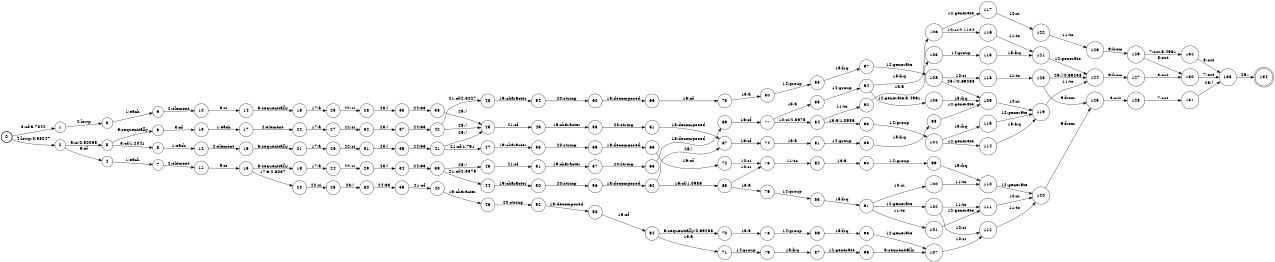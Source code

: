 digraph FST {
rankdir = LR;
size = "8.5,11";
label = "";
center = 1;
orientation = Portrait;
ranksep = "0.4";
nodesep = "0.25";
0 [label = "0", shape = circle, style = bold, fontsize = 14]
	0 -> 1 [label = "3:of/3.7842", fontsize = 14];
	0 -> 2 [label = "4:lowp/0.98047", fontsize = 14];
1 [label = "1", shape = circle, style = solid, fontsize = 14]
	1 -> 3 [label = "4:lowp", fontsize = 14];
2 [label = "2", shape = circle, style = solid, fontsize = 14]
	2 -> 4 [label = "3:of", fontsize = 14];
	2 -> 5 [label = "5:is/0.50098", fontsize = 14];
3 [label = "3", shape = circle, style = solid, fontsize = 14]
	3 -> 6 [label = "1:each", fontsize = 14];
4 [label = "4", shape = circle, style = solid, fontsize = 14]
	4 -> 7 [label = "1:each", fontsize = 14];
5 [label = "5", shape = circle, style = solid, fontsize = 14]
	5 -> 8 [label = "3:of/1.2041", fontsize = 14];
	5 -> 9 [label = "6:sequentially", fontsize = 14];
6 [label = "6", shape = circle, style = solid, fontsize = 14]
	6 -> 10 [label = "2:element", fontsize = 14];
7 [label = "7", shape = circle, style = solid, fontsize = 14]
	7 -> 11 [label = "2:element", fontsize = 14];
8 [label = "8", shape = circle, style = solid, fontsize = 14]
	8 -> 12 [label = "1:each", fontsize = 14];
9 [label = "9", shape = circle, style = solid, fontsize = 14]
	9 -> 13 [label = "3:of", fontsize = 14];
10 [label = "10", shape = circle, style = solid, fontsize = 14]
	10 -> 14 [label = "5:is", fontsize = 14];
11 [label = "11", shape = circle, style = solid, fontsize = 14]
	11 -> 15 [label = "5:is", fontsize = 14];
12 [label = "12", shape = circle, style = solid, fontsize = 14]
	12 -> 16 [label = "2:element", fontsize = 14];
13 [label = "13", shape = circle, style = solid, fontsize = 14]
	13 -> 17 [label = "1:each", fontsize = 14];
14 [label = "14", shape = circle, style = solid, fontsize = 14]
	14 -> 18 [label = "6:sequentially", fontsize = 14];
15 [label = "15", shape = circle, style = solid, fontsize = 14]
	15 -> 19 [label = "6:sequentially", fontsize = 14];
	15 -> 20 [label = "17:a/2.8037", fontsize = 14];
16 [label = "16", shape = circle, style = solid, fontsize = 14]
	16 -> 21 [label = "6:sequentially", fontsize = 14];
17 [label = "17", shape = circle, style = solid, fontsize = 14]
	17 -> 22 [label = "2:element", fontsize = 14];
18 [label = "18", shape = circle, style = solid, fontsize = 14]
	18 -> 23 [label = "17:a", fontsize = 14];
19 [label = "19", shape = circle, style = solid, fontsize = 14]
	19 -> 24 [label = "17:a", fontsize = 14];
20 [label = "20", shape = circle, style = solid, fontsize = 14]
	20 -> 25 [label = "22:si", fontsize = 14];
21 [label = "21", shape = circle, style = solid, fontsize = 14]
	21 -> 26 [label = "17:a", fontsize = 14];
22 [label = "22", shape = circle, style = solid, fontsize = 14]
	22 -> 27 [label = "17:a", fontsize = 14];
23 [label = "23", shape = circle, style = solid, fontsize = 14]
	23 -> 28 [label = "22:si", fontsize = 14];
24 [label = "24", shape = circle, style = solid, fontsize = 14]
	24 -> 29 [label = "22:si", fontsize = 14];
25 [label = "25", shape = circle, style = solid, fontsize = 14]
	25 -> 30 [label = "23:(", fontsize = 14];
26 [label = "26", shape = circle, style = solid, fontsize = 14]
	26 -> 31 [label = "22:si", fontsize = 14];
27 [label = "27", shape = circle, style = solid, fontsize = 14]
	27 -> 32 [label = "22:si", fontsize = 14];
28 [label = "28", shape = circle, style = solid, fontsize = 14]
	28 -> 33 [label = "23:(", fontsize = 14];
29 [label = "29", shape = circle, style = solid, fontsize = 14]
	29 -> 34 [label = "23:(", fontsize = 14];
30 [label = "30", shape = circle, style = solid, fontsize = 14]
	30 -> 35 [label = "24:63", fontsize = 14];
31 [label = "31", shape = circle, style = solid, fontsize = 14]
	31 -> 36 [label = "23:(", fontsize = 14];
32 [label = "32", shape = circle, style = solid, fontsize = 14]
	32 -> 37 [label = "23:(", fontsize = 14];
33 [label = "33", shape = circle, style = solid, fontsize = 14]
	33 -> 38 [label = "24:63", fontsize = 14];
34 [label = "34", shape = circle, style = solid, fontsize = 14]
	34 -> 39 [label = "24:63", fontsize = 14];
35 [label = "35", shape = circle, style = solid, fontsize = 14]
	35 -> 40 [label = "21:of", fontsize = 14];
36 [label = "36", shape = circle, style = solid, fontsize = 14]
	36 -> 41 [label = "24:63", fontsize = 14];
37 [label = "37", shape = circle, style = solid, fontsize = 14]
	37 -> 42 [label = "24:63", fontsize = 14];
38 [label = "38", shape = circle, style = solid, fontsize = 14]
	38 -> 43 [label = "25:)", fontsize = 14];
39 [label = "39", shape = circle, style = solid, fontsize = 14]
	39 -> 44 [label = "21:of/2.3975", fontsize = 14];
	39 -> 45 [label = "25:)", fontsize = 14];
40 [label = "40", shape = circle, style = solid, fontsize = 14]
	40 -> 46 [label = "19:character", fontsize = 14];
41 [label = "41", shape = circle, style = solid, fontsize = 14]
	41 -> 47 [label = "21:of/1.791", fontsize = 14];
	41 -> 43 [label = "25:)", fontsize = 14];
42 [label = "42", shape = circle, style = solid, fontsize = 14]
	42 -> 48 [label = "21:of/2.3027", fontsize = 14];
	42 -> 43 [label = "25:)", fontsize = 14];
43 [label = "43", shape = circle, style = solid, fontsize = 14]
	43 -> 49 [label = "21:of", fontsize = 14];
44 [label = "44", shape = circle, style = solid, fontsize = 14]
	44 -> 50 [label = "19:character", fontsize = 14];
45 [label = "45", shape = circle, style = solid, fontsize = 14]
	45 -> 51 [label = "21:of", fontsize = 14];
46 [label = "46", shape = circle, style = solid, fontsize = 14]
	46 -> 52 [label = "20:string", fontsize = 14];
47 [label = "47", shape = circle, style = solid, fontsize = 14]
	47 -> 53 [label = "19:character", fontsize = 14];
48 [label = "48", shape = circle, style = solid, fontsize = 14]
	48 -> 54 [label = "19:character", fontsize = 14];
49 [label = "49", shape = circle, style = solid, fontsize = 14]
	49 -> 55 [label = "19:character", fontsize = 14];
50 [label = "50", shape = circle, style = solid, fontsize = 14]
	50 -> 56 [label = "20:string", fontsize = 14];
51 [label = "51", shape = circle, style = solid, fontsize = 14]
	51 -> 57 [label = "19:character", fontsize = 14];
52 [label = "52", shape = circle, style = solid, fontsize = 14]
	52 -> 58 [label = "18:decomposed", fontsize = 14];
53 [label = "53", shape = circle, style = solid, fontsize = 14]
	53 -> 59 [label = "20:string", fontsize = 14];
54 [label = "54", shape = circle, style = solid, fontsize = 14]
	54 -> 60 [label = "20:string", fontsize = 14];
55 [label = "55", shape = circle, style = solid, fontsize = 14]
	55 -> 61 [label = "20:string", fontsize = 14];
56 [label = "56", shape = circle, style = solid, fontsize = 14]
	56 -> 62 [label = "18:decomposed", fontsize = 14];
57 [label = "57", shape = circle, style = solid, fontsize = 14]
	57 -> 63 [label = "20:string", fontsize = 14];
58 [label = "58", shape = circle, style = solid, fontsize = 14]
	58 -> 64 [label = "16:of", fontsize = 14];
59 [label = "59", shape = circle, style = solid, fontsize = 14]
	59 -> 65 [label = "18:decomposed", fontsize = 14];
60 [label = "60", shape = circle, style = solid, fontsize = 14]
	60 -> 66 [label = "18:decomposed", fontsize = 14];
61 [label = "61", shape = circle, style = solid, fontsize = 14]
	61 -> 67 [label = "18:decomposed", fontsize = 14];
62 [label = "62", shape = circle, style = solid, fontsize = 14]
	62 -> 68 [label = "16:of/1.0986", fontsize = 14];
	62 -> 67 [label = "25:)", fontsize = 14];
63 [label = "63", shape = circle, style = solid, fontsize = 14]
	63 -> 69 [label = "18:decomposed", fontsize = 14];
64 [label = "64", shape = circle, style = solid, fontsize = 14]
	64 -> 70 [label = "6:sequentially/0.69238", fontsize = 14];
	64 -> 71 [label = "13:a", fontsize = 14];
65 [label = "65", shape = circle, style = solid, fontsize = 14]
	65 -> 72 [label = "16:of", fontsize = 14];
66 [label = "66", shape = circle, style = solid, fontsize = 14]
	66 -> 73 [label = "16:of", fontsize = 14];
67 [label = "67", shape = circle, style = solid, fontsize = 14]
	67 -> 74 [label = "16:of", fontsize = 14];
68 [label = "68", shape = circle, style = solid, fontsize = 14]
	68 -> 76 [label = "13:a", fontsize = 14];
	68 -> 75 [label = "10:si", fontsize = 14];
69 [label = "69", shape = circle, style = solid, fontsize = 14]
	69 -> 77 [label = "16:of", fontsize = 14];
70 [label = "70", shape = circle, style = solid, fontsize = 14]
	70 -> 78 [label = "13:a", fontsize = 14];
71 [label = "71", shape = circle, style = solid, fontsize = 14]
	71 -> 79 [label = "14:group", fontsize = 14];
72 [label = "72", shape = circle, style = solid, fontsize = 14]
	72 -> 75 [label = "10:si", fontsize = 14];
73 [label = "73", shape = circle, style = solid, fontsize = 14]
	73 -> 80 [label = "13:a", fontsize = 14];
74 [label = "74", shape = circle, style = solid, fontsize = 14]
	74 -> 81 [label = "13:a", fontsize = 14];
75 [label = "75", shape = circle, style = solid, fontsize = 14]
	75 -> 82 [label = "11:to", fontsize = 14];
76 [label = "76", shape = circle, style = solid, fontsize = 14]
	76 -> 83 [label = "14:group", fontsize = 14];
77 [label = "77", shape = circle, style = solid, fontsize = 14]
	77 -> 85 [label = "13:a", fontsize = 14];
	77 -> 84 [label = "10:si/2.3975", fontsize = 14];
78 [label = "78", shape = circle, style = solid, fontsize = 14]
	78 -> 86 [label = "14:group", fontsize = 14];
79 [label = "79", shape = circle, style = solid, fontsize = 14]
	79 -> 87 [label = "15:frq", fontsize = 14];
80 [label = "80", shape = circle, style = solid, fontsize = 14]
	80 -> 88 [label = "14:group", fontsize = 14];
81 [label = "81", shape = circle, style = solid, fontsize = 14]
	81 -> 89 [label = "14:group", fontsize = 14];
82 [label = "82", shape = circle, style = solid, fontsize = 14]
	82 -> 90 [label = "13:a", fontsize = 14];
83 [label = "83", shape = circle, style = solid, fontsize = 14]
	83 -> 91 [label = "15:frq", fontsize = 14];
84 [label = "84", shape = circle, style = solid, fontsize = 14]
	84 -> 92 [label = "11:to", fontsize = 14];
	84 -> 93 [label = "13:a/1.0986", fontsize = 14];
85 [label = "85", shape = circle, style = solid, fontsize = 14]
	85 -> 94 [label = "14:group", fontsize = 14];
86 [label = "86", shape = circle, style = solid, fontsize = 14]
	86 -> 95 [label = "15:frq", fontsize = 14];
87 [label = "87", shape = circle, style = solid, fontsize = 14]
	87 -> 96 [label = "12:generate", fontsize = 14];
88 [label = "88", shape = circle, style = solid, fontsize = 14]
	88 -> 97 [label = "15:frq", fontsize = 14];
89 [label = "89", shape = circle, style = solid, fontsize = 14]
	89 -> 98 [label = "15:frq", fontsize = 14];
90 [label = "90", shape = circle, style = solid, fontsize = 14]
	90 -> 99 [label = "14:group", fontsize = 14];
91 [label = "91", shape = circle, style = solid, fontsize = 14]
	91 -> 101 [label = "11:to", fontsize = 14];
	91 -> 102 [label = "12:generate", fontsize = 14];
	91 -> 100 [label = "10:si", fontsize = 14];
92 [label = "92", shape = circle, style = solid, fontsize = 14]
	92 -> 103 [label = "13:a", fontsize = 14];
93 [label = "93", shape = circle, style = solid, fontsize = 14]
	93 -> 104 [label = "14:group", fontsize = 14];
94 [label = "94", shape = circle, style = solid, fontsize = 14]
	94 -> 105 [label = "12:generate/3.4961", fontsize = 14];
	94 -> 106 [label = "15:frq", fontsize = 14];
95 [label = "95", shape = circle, style = solid, fontsize = 14]
	95 -> 107 [label = "12:generate", fontsize = 14];
96 [label = "96", shape = circle, style = solid, fontsize = 14]
	96 -> 107 [label = "6:sequentially", fontsize = 14];
97 [label = "97", shape = circle, style = solid, fontsize = 14]
	97 -> 108 [label = "12:generate", fontsize = 14];
98 [label = "98", shape = circle, style = solid, fontsize = 14]
	98 -> 109 [label = "12:generate", fontsize = 14];
99 [label = "99", shape = circle, style = solid, fontsize = 14]
	99 -> 110 [label = "15:frq", fontsize = 14];
100 [label = "100", shape = circle, style = solid, fontsize = 14]
	100 -> 110 [label = "11:to", fontsize = 14];
101 [label = "101", shape = circle, style = solid, fontsize = 14]
	101 -> 111 [label = "12:generate", fontsize = 14];
102 [label = "102", shape = circle, style = solid, fontsize = 14]
	102 -> 111 [label = "11:to", fontsize = 14];
	102 -> 112 [label = "10:si", fontsize = 14];
103 [label = "103", shape = circle, style = solid, fontsize = 14]
	103 -> 113 [label = "14:group", fontsize = 14];
104 [label = "104", shape = circle, style = solid, fontsize = 14]
	104 -> 114 [label = "12:generate", fontsize = 14];
	104 -> 115 [label = "15:frq", fontsize = 14];
105 [label = "105", shape = circle, style = solid, fontsize = 14]
	105 -> 109 [label = "15:frq", fontsize = 14];
106 [label = "106", shape = circle, style = solid, fontsize = 14]
	106 -> 117 [label = "12:generate", fontsize = 14];
	106 -> 116 [label = "10:si/2.1104", fontsize = 14];
107 [label = "107", shape = circle, style = solid, fontsize = 14]
	107 -> 112 [label = "10:si", fontsize = 14];
108 [label = "108", shape = circle, style = solid, fontsize = 14]
	108 -> 118 [label = "10:si", fontsize = 14];
	108 -> 109 [label = "25:)/0.69238", fontsize = 14];
109 [label = "109", shape = circle, style = solid, fontsize = 14]
	109 -> 119 [label = "10:si", fontsize = 14];
110 [label = "110", shape = circle, style = solid, fontsize = 14]
	110 -> 120 [label = "12:generate", fontsize = 14];
111 [label = "111", shape = circle, style = solid, fontsize = 14]
	111 -> 120 [label = "10:si", fontsize = 14];
112 [label = "112", shape = circle, style = solid, fontsize = 14]
	112 -> 120 [label = "11:to", fontsize = 14];
113 [label = "113", shape = circle, style = solid, fontsize = 14]
	113 -> 121 [label = "15:frq", fontsize = 14];
114 [label = "114", shape = circle, style = solid, fontsize = 14]
	114 -> 119 [label = "15:frq", fontsize = 14];
115 [label = "115", shape = circle, style = solid, fontsize = 14]
	115 -> 119 [label = "12:generate", fontsize = 14];
116 [label = "116", shape = circle, style = solid, fontsize = 14]
	116 -> 121 [label = "11:to", fontsize = 14];
117 [label = "117", shape = circle, style = solid, fontsize = 14]
	117 -> 122 [label = "10:si", fontsize = 14];
118 [label = "118", shape = circle, style = solid, fontsize = 14]
	118 -> 123 [label = "11:to", fontsize = 14];
119 [label = "119", shape = circle, style = solid, fontsize = 14]
	119 -> 124 [label = "11:to", fontsize = 14];
120 [label = "120", shape = circle, style = solid, fontsize = 14]
	120 -> 125 [label = "9:from", fontsize = 14];
121 [label = "121", shape = circle, style = solid, fontsize = 14]
	121 -> 124 [label = "12:generate", fontsize = 14];
122 [label = "122", shape = circle, style = solid, fontsize = 14]
	122 -> 126 [label = "11:to", fontsize = 14];
123 [label = "123", shape = circle, style = solid, fontsize = 14]
	123 -> 125 [label = "9:from", fontsize = 14];
	123 -> 124 [label = "25:)/0.69238", fontsize = 14];
124 [label = "124", shape = circle, style = solid, fontsize = 14]
	124 -> 127 [label = "9:from", fontsize = 14];
125 [label = "125", shape = circle, style = solid, fontsize = 14]
	125 -> 128 [label = "8:out", fontsize = 14];
126 [label = "126", shape = circle, style = solid, fontsize = 14]
	126 -> 129 [label = "9:from", fontsize = 14];
127 [label = "127", shape = circle, style = solid, fontsize = 14]
	127 -> 130 [label = "8:out", fontsize = 14];
128 [label = "128", shape = circle, style = solid, fontsize = 14]
	128 -> 131 [label = "7:cut", fontsize = 14];
129 [label = "129", shape = circle, style = solid, fontsize = 14]
	129 -> 132 [label = "7:cut/3.4961", fontsize = 14];
	129 -> 130 [label = "8:out", fontsize = 14];
130 [label = "130", shape = circle, style = solid, fontsize = 14]
	130 -> 133 [label = "7:cut", fontsize = 14];
131 [label = "131", shape = circle, style = solid, fontsize = 14]
	131 -> 133 [label = "25:)", fontsize = 14];
132 [label = "132", shape = circle, style = solid, fontsize = 14]
	132 -> 133 [label = "8:out", fontsize = 14];
133 [label = "133", shape = circle, style = solid, fontsize = 14]
	133 -> 134 [label = "26:.", fontsize = 14];
134 [label = "134", shape = doublecircle, style = solid, fontsize = 14]
}
